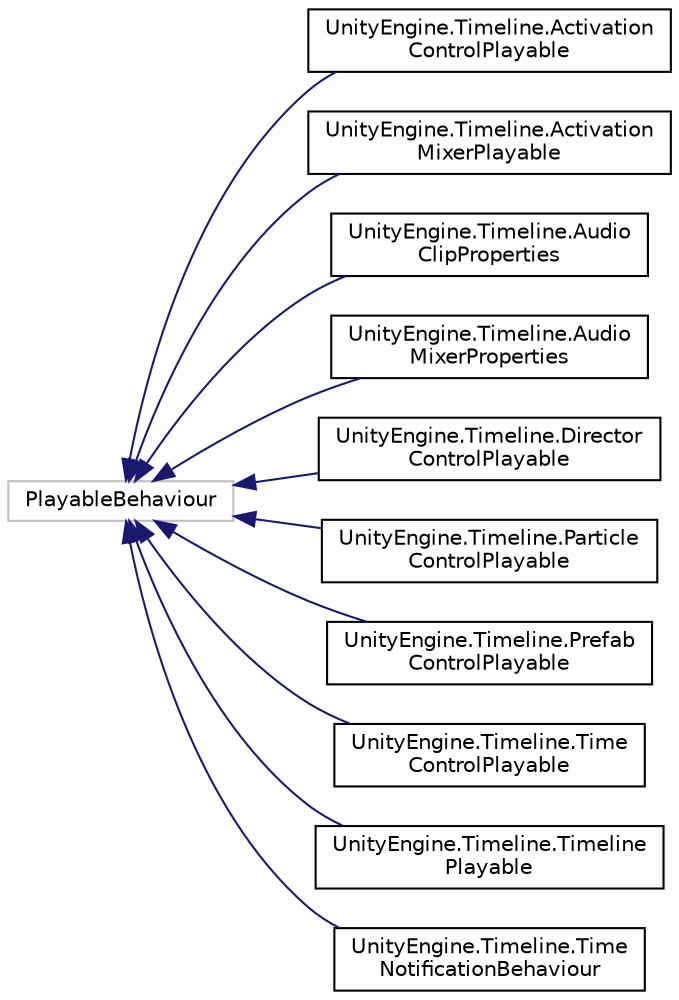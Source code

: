 digraph "Graphical Class Hierarchy"
{
 // LATEX_PDF_SIZE
  edge [fontname="Helvetica",fontsize="10",labelfontname="Helvetica",labelfontsize="10"];
  node [fontname="Helvetica",fontsize="10",shape=record];
  rankdir="LR";
  Node177 [label="PlayableBehaviour",height=0.2,width=0.4,color="grey75", fillcolor="white", style="filled",tooltip=" "];
  Node177 -> Node0 [dir="back",color="midnightblue",fontsize="10",style="solid",fontname="Helvetica"];
  Node0 [label="UnityEngine.Timeline.Activation\lControlPlayable",height=0.2,width=0.4,color="black", fillcolor="white", style="filled",URL="$class_unity_engine_1_1_timeline_1_1_activation_control_playable.html",tooltip="Playable that controls the active state of a GameObject."];
  Node177 -> Node179 [dir="back",color="midnightblue",fontsize="10",style="solid",fontname="Helvetica"];
  Node179 [label="UnityEngine.Timeline.Activation\lMixerPlayable",height=0.2,width=0.4,color="black", fillcolor="white", style="filled",URL="$class_unity_engine_1_1_timeline_1_1_activation_mixer_playable.html",tooltip=" "];
  Node177 -> Node180 [dir="back",color="midnightblue",fontsize="10",style="solid",fontname="Helvetica"];
  Node180 [label="UnityEngine.Timeline.Audio\lClipProperties",height=0.2,width=0.4,color="black", fillcolor="white", style="filled",URL="$class_unity_engine_1_1_timeline_1_1_audio_clip_properties.html",tooltip=" "];
  Node177 -> Node181 [dir="back",color="midnightblue",fontsize="10",style="solid",fontname="Helvetica"];
  Node181 [label="UnityEngine.Timeline.Audio\lMixerProperties",height=0.2,width=0.4,color="black", fillcolor="white", style="filled",URL="$class_unity_engine_1_1_timeline_1_1_audio_mixer_properties.html",tooltip=" "];
  Node177 -> Node182 [dir="back",color="midnightblue",fontsize="10",style="solid",fontname="Helvetica"];
  Node182 [label="UnityEngine.Timeline.Director\lControlPlayable",height=0.2,width=0.4,color="black", fillcolor="white", style="filled",URL="$class_unity_engine_1_1_timeline_1_1_director_control_playable.html",tooltip="Playable Behaviour used to control a PlayableDirector."];
  Node177 -> Node183 [dir="back",color="midnightblue",fontsize="10",style="solid",fontname="Helvetica"];
  Node183 [label="UnityEngine.Timeline.Particle\lControlPlayable",height=0.2,width=0.4,color="black", fillcolor="white", style="filled",URL="$class_unity_engine_1_1_timeline_1_1_particle_control_playable.html",tooltip="Playable that synchronizes a particle system simulation."];
  Node177 -> Node184 [dir="back",color="midnightblue",fontsize="10",style="solid",fontname="Helvetica"];
  Node184 [label="UnityEngine.Timeline.Prefab\lControlPlayable",height=0.2,width=0.4,color="black", fillcolor="white", style="filled",URL="$class_unity_engine_1_1_timeline_1_1_prefab_control_playable.html",tooltip="Playable that controls and instantiates a Prefab."];
  Node177 -> Node185 [dir="back",color="midnightblue",fontsize="10",style="solid",fontname="Helvetica"];
  Node185 [label="UnityEngine.Timeline.Time\lControlPlayable",height=0.2,width=0.4,color="black", fillcolor="white", style="filled",URL="$class_unity_engine_1_1_timeline_1_1_time_control_playable.html",tooltip="A PlayableBehaviour that manages a component that implements the ITimeControl interface"];
  Node177 -> Node186 [dir="back",color="midnightblue",fontsize="10",style="solid",fontname="Helvetica"];
  Node186 [label="UnityEngine.Timeline.Timeline\lPlayable",height=0.2,width=0.4,color="black", fillcolor="white", style="filled",URL="$class_unity_engine_1_1_timeline_1_1_timeline_playable.html",tooltip="The root Playable generated by timeline."];
  Node177 -> Node187 [dir="back",color="midnightblue",fontsize="10",style="solid",fontname="Helvetica"];
  Node187 [label="UnityEngine.Timeline.Time\lNotificationBehaviour",height=0.2,width=0.4,color="black", fillcolor="white", style="filled",URL="$class_unity_engine_1_1_timeline_1_1_time_notification_behaviour.html",tooltip="Use this PlayableBehaviour to send notifications at a given time."];
}
